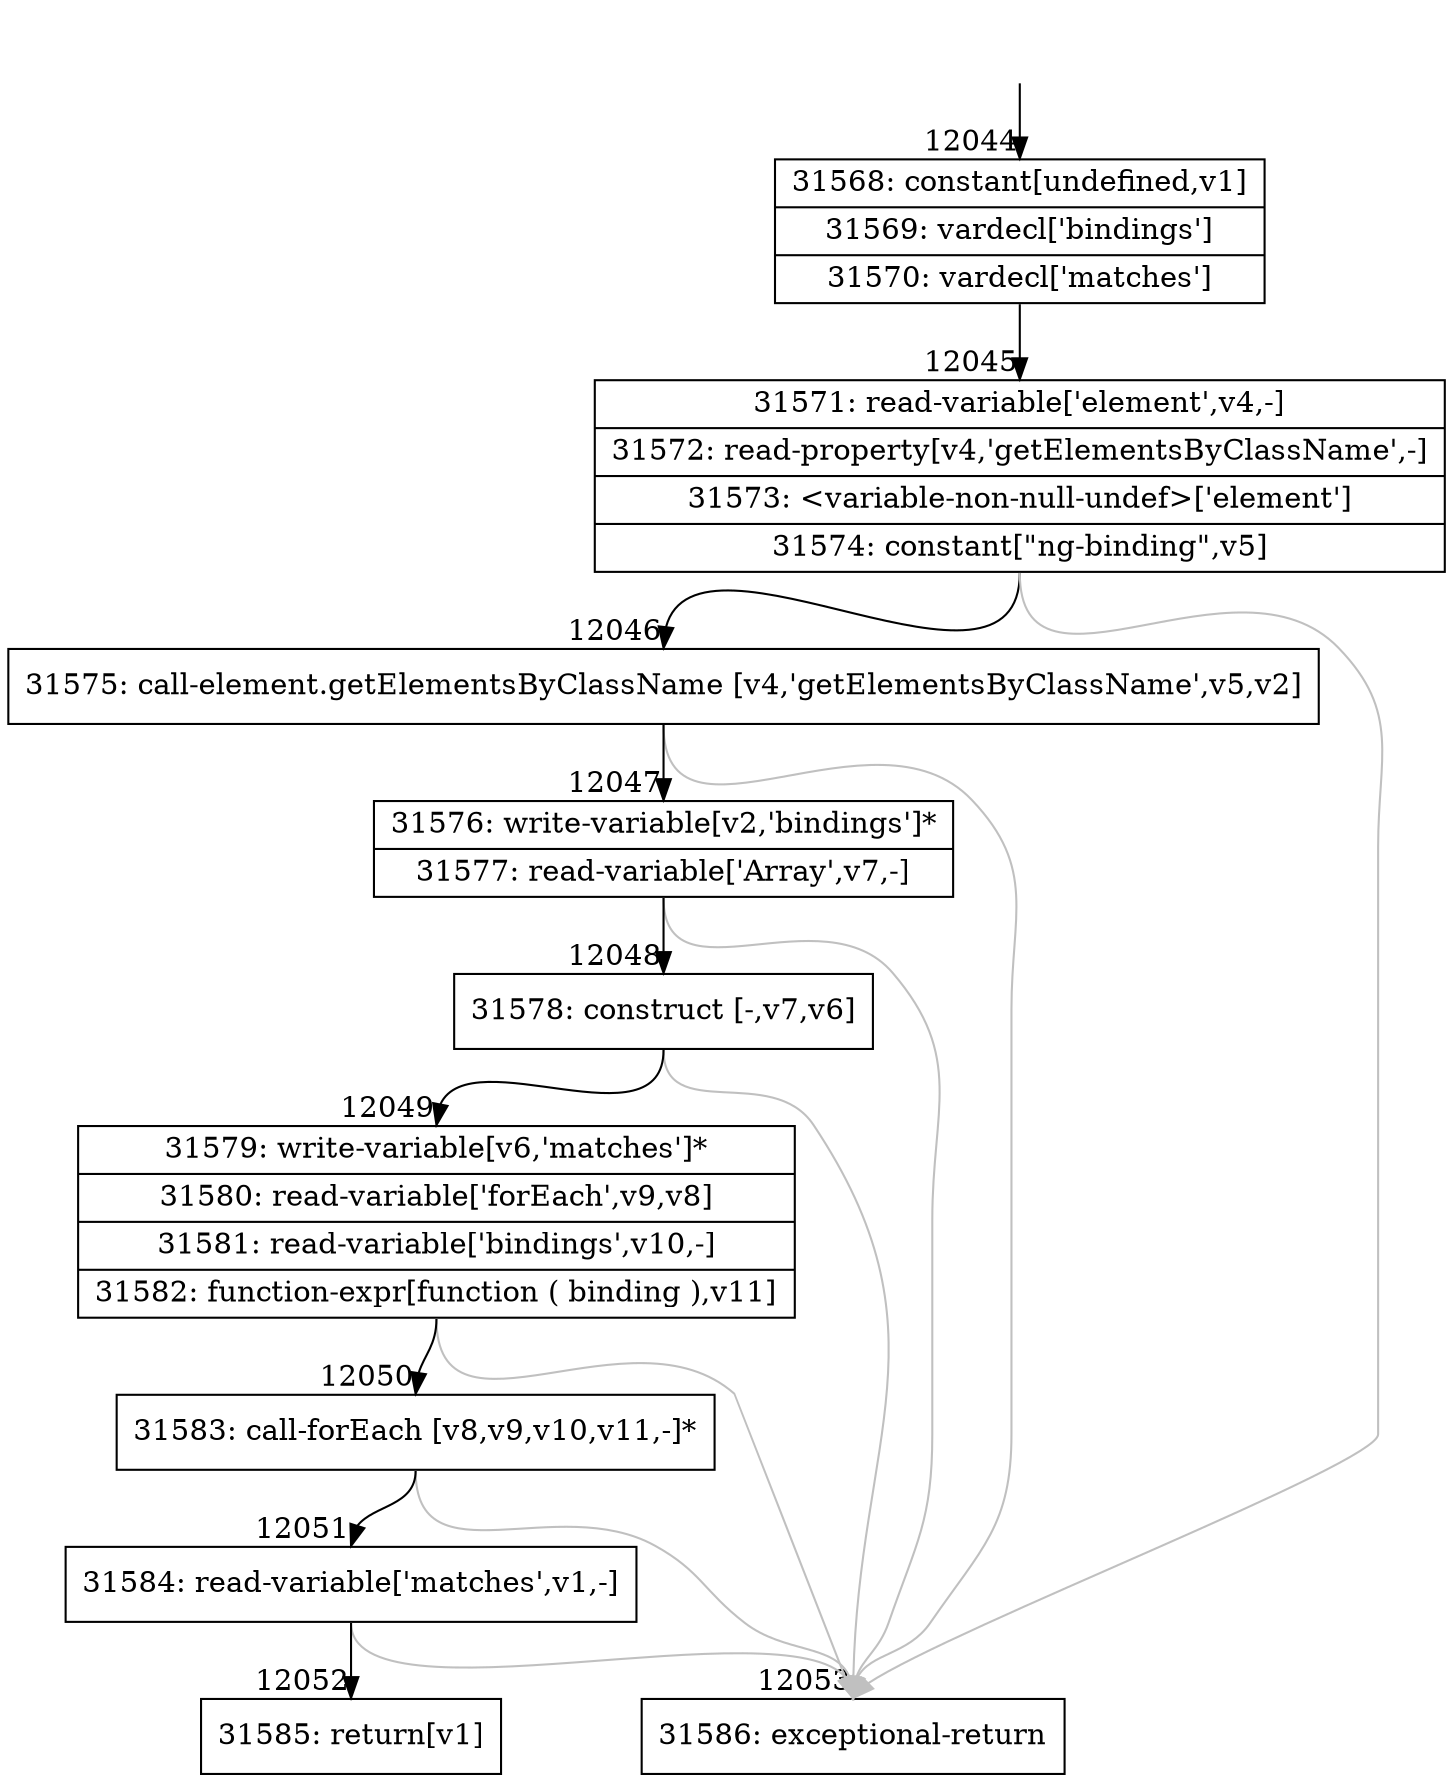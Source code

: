 digraph {
rankdir="TD"
BB_entry934[shape=none,label=""];
BB_entry934 -> BB12044 [tailport=s, headport=n, headlabel="    12044"]
BB12044 [shape=record label="{31568: constant[undefined,v1]|31569: vardecl['bindings']|31570: vardecl['matches']}" ] 
BB12044 -> BB12045 [tailport=s, headport=n, headlabel="      12045"]
BB12045 [shape=record label="{31571: read-variable['element',v4,-]|31572: read-property[v4,'getElementsByClassName',-]|31573: \<variable-non-null-undef\>['element']|31574: constant[\"ng-binding\",v5]}" ] 
BB12045 -> BB12046 [tailport=s, headport=n, headlabel="      12046"]
BB12045 -> BB12053 [tailport=s, headport=n, color=gray, headlabel="      12053"]
BB12046 [shape=record label="{31575: call-element.getElementsByClassName [v4,'getElementsByClassName',v5,v2]}" ] 
BB12046 -> BB12047 [tailport=s, headport=n, headlabel="      12047"]
BB12046 -> BB12053 [tailport=s, headport=n, color=gray]
BB12047 [shape=record label="{31576: write-variable[v2,'bindings']*|31577: read-variable['Array',v7,-]}" ] 
BB12047 -> BB12048 [tailport=s, headport=n, headlabel="      12048"]
BB12047 -> BB12053 [tailport=s, headport=n, color=gray]
BB12048 [shape=record label="{31578: construct [-,v7,v6]}" ] 
BB12048 -> BB12049 [tailport=s, headport=n, headlabel="      12049"]
BB12048 -> BB12053 [tailport=s, headport=n, color=gray]
BB12049 [shape=record label="{31579: write-variable[v6,'matches']*|31580: read-variable['forEach',v9,v8]|31581: read-variable['bindings',v10,-]|31582: function-expr[function ( binding ),v11]}" ] 
BB12049 -> BB12050 [tailport=s, headport=n, headlabel="      12050"]
BB12049 -> BB12053 [tailport=s, headport=n, color=gray]
BB12050 [shape=record label="{31583: call-forEach [v8,v9,v10,v11,-]*}" ] 
BB12050 -> BB12051 [tailport=s, headport=n, headlabel="      12051"]
BB12050 -> BB12053 [tailport=s, headport=n, color=gray]
BB12051 [shape=record label="{31584: read-variable['matches',v1,-]}" ] 
BB12051 -> BB12052 [tailport=s, headport=n, headlabel="      12052"]
BB12051 -> BB12053 [tailport=s, headport=n, color=gray]
BB12052 [shape=record label="{31585: return[v1]}" ] 
BB12053 [shape=record label="{31586: exceptional-return}" ] 
//#$~ 17590
}
